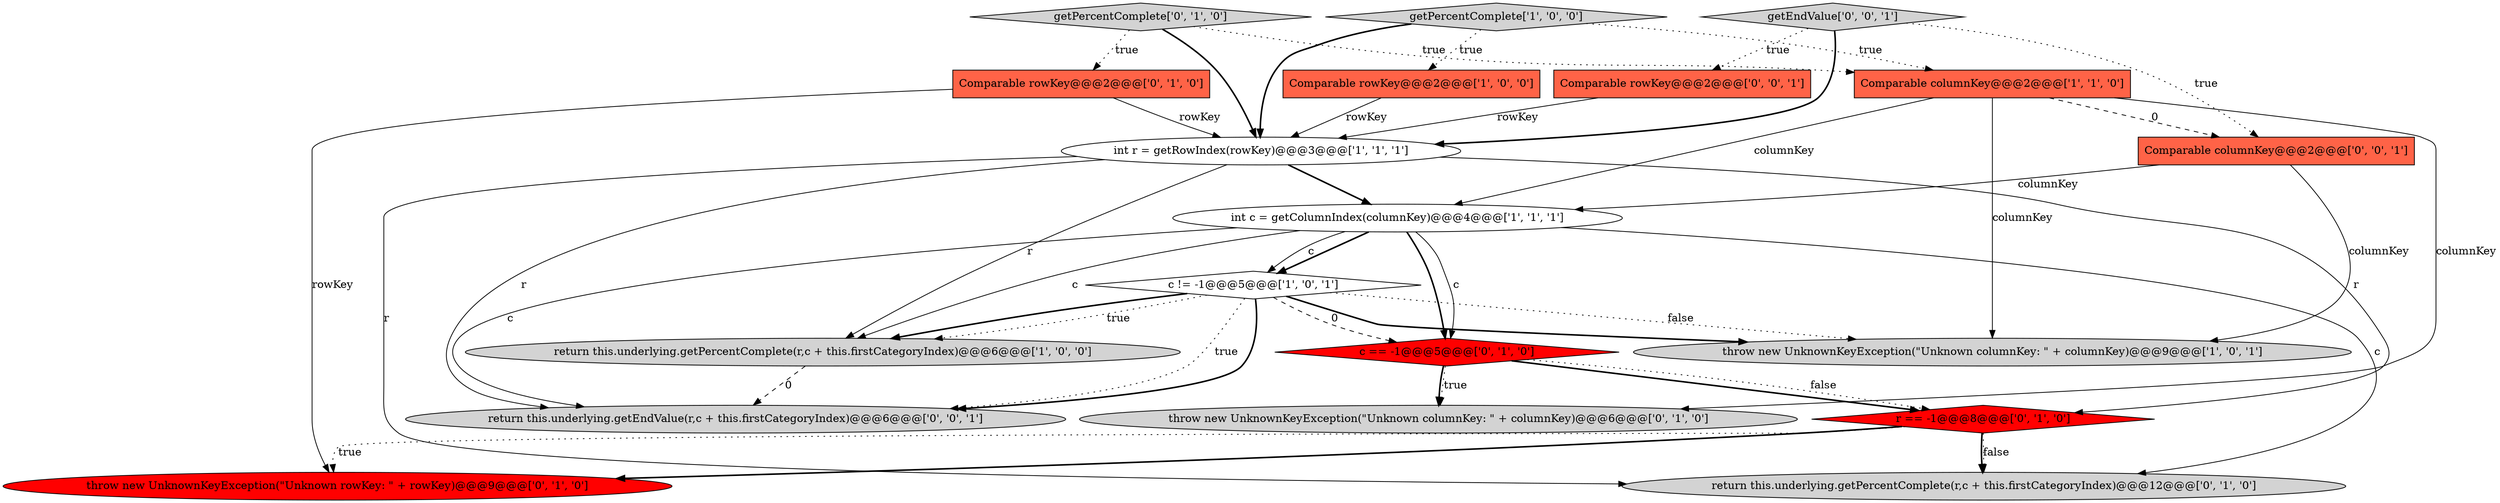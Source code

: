 digraph {
9 [style = filled, label = "c == -1@@@5@@@['0', '1', '0']", fillcolor = red, shape = diamond image = "AAA1AAABBB2BBB"];
16 [style = filled, label = "Comparable columnKey@@@2@@@['0', '0', '1']", fillcolor = tomato, shape = box image = "AAA0AAABBB3BBB"];
10 [style = filled, label = "r == -1@@@8@@@['0', '1', '0']", fillcolor = red, shape = diamond image = "AAA1AAABBB2BBB"];
15 [style = filled, label = "Comparable rowKey@@@2@@@['0', '0', '1']", fillcolor = tomato, shape = box image = "AAA0AAABBB3BBB"];
8 [style = filled, label = "throw new UnknownKeyException(\"Unknown rowKey: \" + rowKey)@@@9@@@['0', '1', '0']", fillcolor = red, shape = ellipse image = "AAA1AAABBB2BBB"];
18 [style = filled, label = "return this.underlying.getEndValue(r,c + this.firstCategoryIndex)@@@6@@@['0', '0', '1']", fillcolor = lightgray, shape = ellipse image = "AAA0AAABBB3BBB"];
2 [style = filled, label = "Comparable columnKey@@@2@@@['1', '1', '0']", fillcolor = tomato, shape = box image = "AAA0AAABBB1BBB"];
5 [style = filled, label = "getPercentComplete['1', '0', '0']", fillcolor = lightgray, shape = diamond image = "AAA0AAABBB1BBB"];
1 [style = filled, label = "return this.underlying.getPercentComplete(r,c + this.firstCategoryIndex)@@@6@@@['1', '0', '0']", fillcolor = lightgray, shape = ellipse image = "AAA0AAABBB1BBB"];
12 [style = filled, label = "return this.underlying.getPercentComplete(r,c + this.firstCategoryIndex)@@@12@@@['0', '1', '0']", fillcolor = lightgray, shape = ellipse image = "AAA0AAABBB2BBB"];
3 [style = filled, label = "throw new UnknownKeyException(\"Unknown columnKey: \" + columnKey)@@@9@@@['1', '0', '1']", fillcolor = lightgray, shape = ellipse image = "AAA0AAABBB1BBB"];
11 [style = filled, label = "getPercentComplete['0', '1', '0']", fillcolor = lightgray, shape = diamond image = "AAA0AAABBB2BBB"];
13 [style = filled, label = "Comparable rowKey@@@2@@@['0', '1', '0']", fillcolor = tomato, shape = box image = "AAA0AAABBB2BBB"];
14 [style = filled, label = "throw new UnknownKeyException(\"Unknown columnKey: \" + columnKey)@@@6@@@['0', '1', '0']", fillcolor = lightgray, shape = ellipse image = "AAA0AAABBB2BBB"];
4 [style = filled, label = "c != -1@@@5@@@['1', '0', '1']", fillcolor = white, shape = diamond image = "AAA0AAABBB1BBB"];
17 [style = filled, label = "getEndValue['0', '0', '1']", fillcolor = lightgray, shape = diamond image = "AAA0AAABBB3BBB"];
0 [style = filled, label = "Comparable rowKey@@@2@@@['1', '0', '0']", fillcolor = tomato, shape = box image = "AAA0AAABBB1BBB"];
6 [style = filled, label = "int r = getRowIndex(rowKey)@@@3@@@['1', '1', '1']", fillcolor = white, shape = ellipse image = "AAA0AAABBB1BBB"];
7 [style = filled, label = "int c = getColumnIndex(columnKey)@@@4@@@['1', '1', '1']", fillcolor = white, shape = ellipse image = "AAA0AAABBB1BBB"];
6->1 [style = solid, label="r"];
4->3 [style = bold, label=""];
10->8 [style = dotted, label="true"];
4->18 [style = dotted, label="true"];
6->10 [style = solid, label="r"];
17->6 [style = bold, label=""];
4->1 [style = dotted, label="true"];
11->6 [style = bold, label=""];
6->18 [style = solid, label="r"];
4->3 [style = dotted, label="false"];
16->7 [style = solid, label="columnKey"];
4->18 [style = bold, label=""];
1->18 [style = dashed, label="0"];
5->0 [style = dotted, label="true"];
7->4 [style = bold, label=""];
9->10 [style = bold, label=""];
11->13 [style = dotted, label="true"];
9->14 [style = dotted, label="true"];
6->12 [style = solid, label="r"];
17->16 [style = dotted, label="true"];
7->9 [style = bold, label=""];
10->12 [style = dotted, label="false"];
7->4 [style = solid, label="c"];
4->9 [style = dashed, label="0"];
11->2 [style = dotted, label="true"];
17->15 [style = dotted, label="true"];
7->12 [style = solid, label="c"];
5->6 [style = bold, label=""];
10->8 [style = bold, label=""];
2->14 [style = solid, label="columnKey"];
13->8 [style = solid, label="rowKey"];
10->12 [style = bold, label=""];
2->16 [style = dashed, label="0"];
0->6 [style = solid, label="rowKey"];
15->6 [style = solid, label="rowKey"];
2->3 [style = solid, label="columnKey"];
9->14 [style = bold, label=""];
7->9 [style = solid, label="c"];
7->18 [style = solid, label="c"];
4->1 [style = bold, label=""];
6->7 [style = bold, label=""];
2->7 [style = solid, label="columnKey"];
16->3 [style = solid, label="columnKey"];
9->10 [style = dotted, label="false"];
13->6 [style = solid, label="rowKey"];
5->2 [style = dotted, label="true"];
7->1 [style = solid, label="c"];
}
